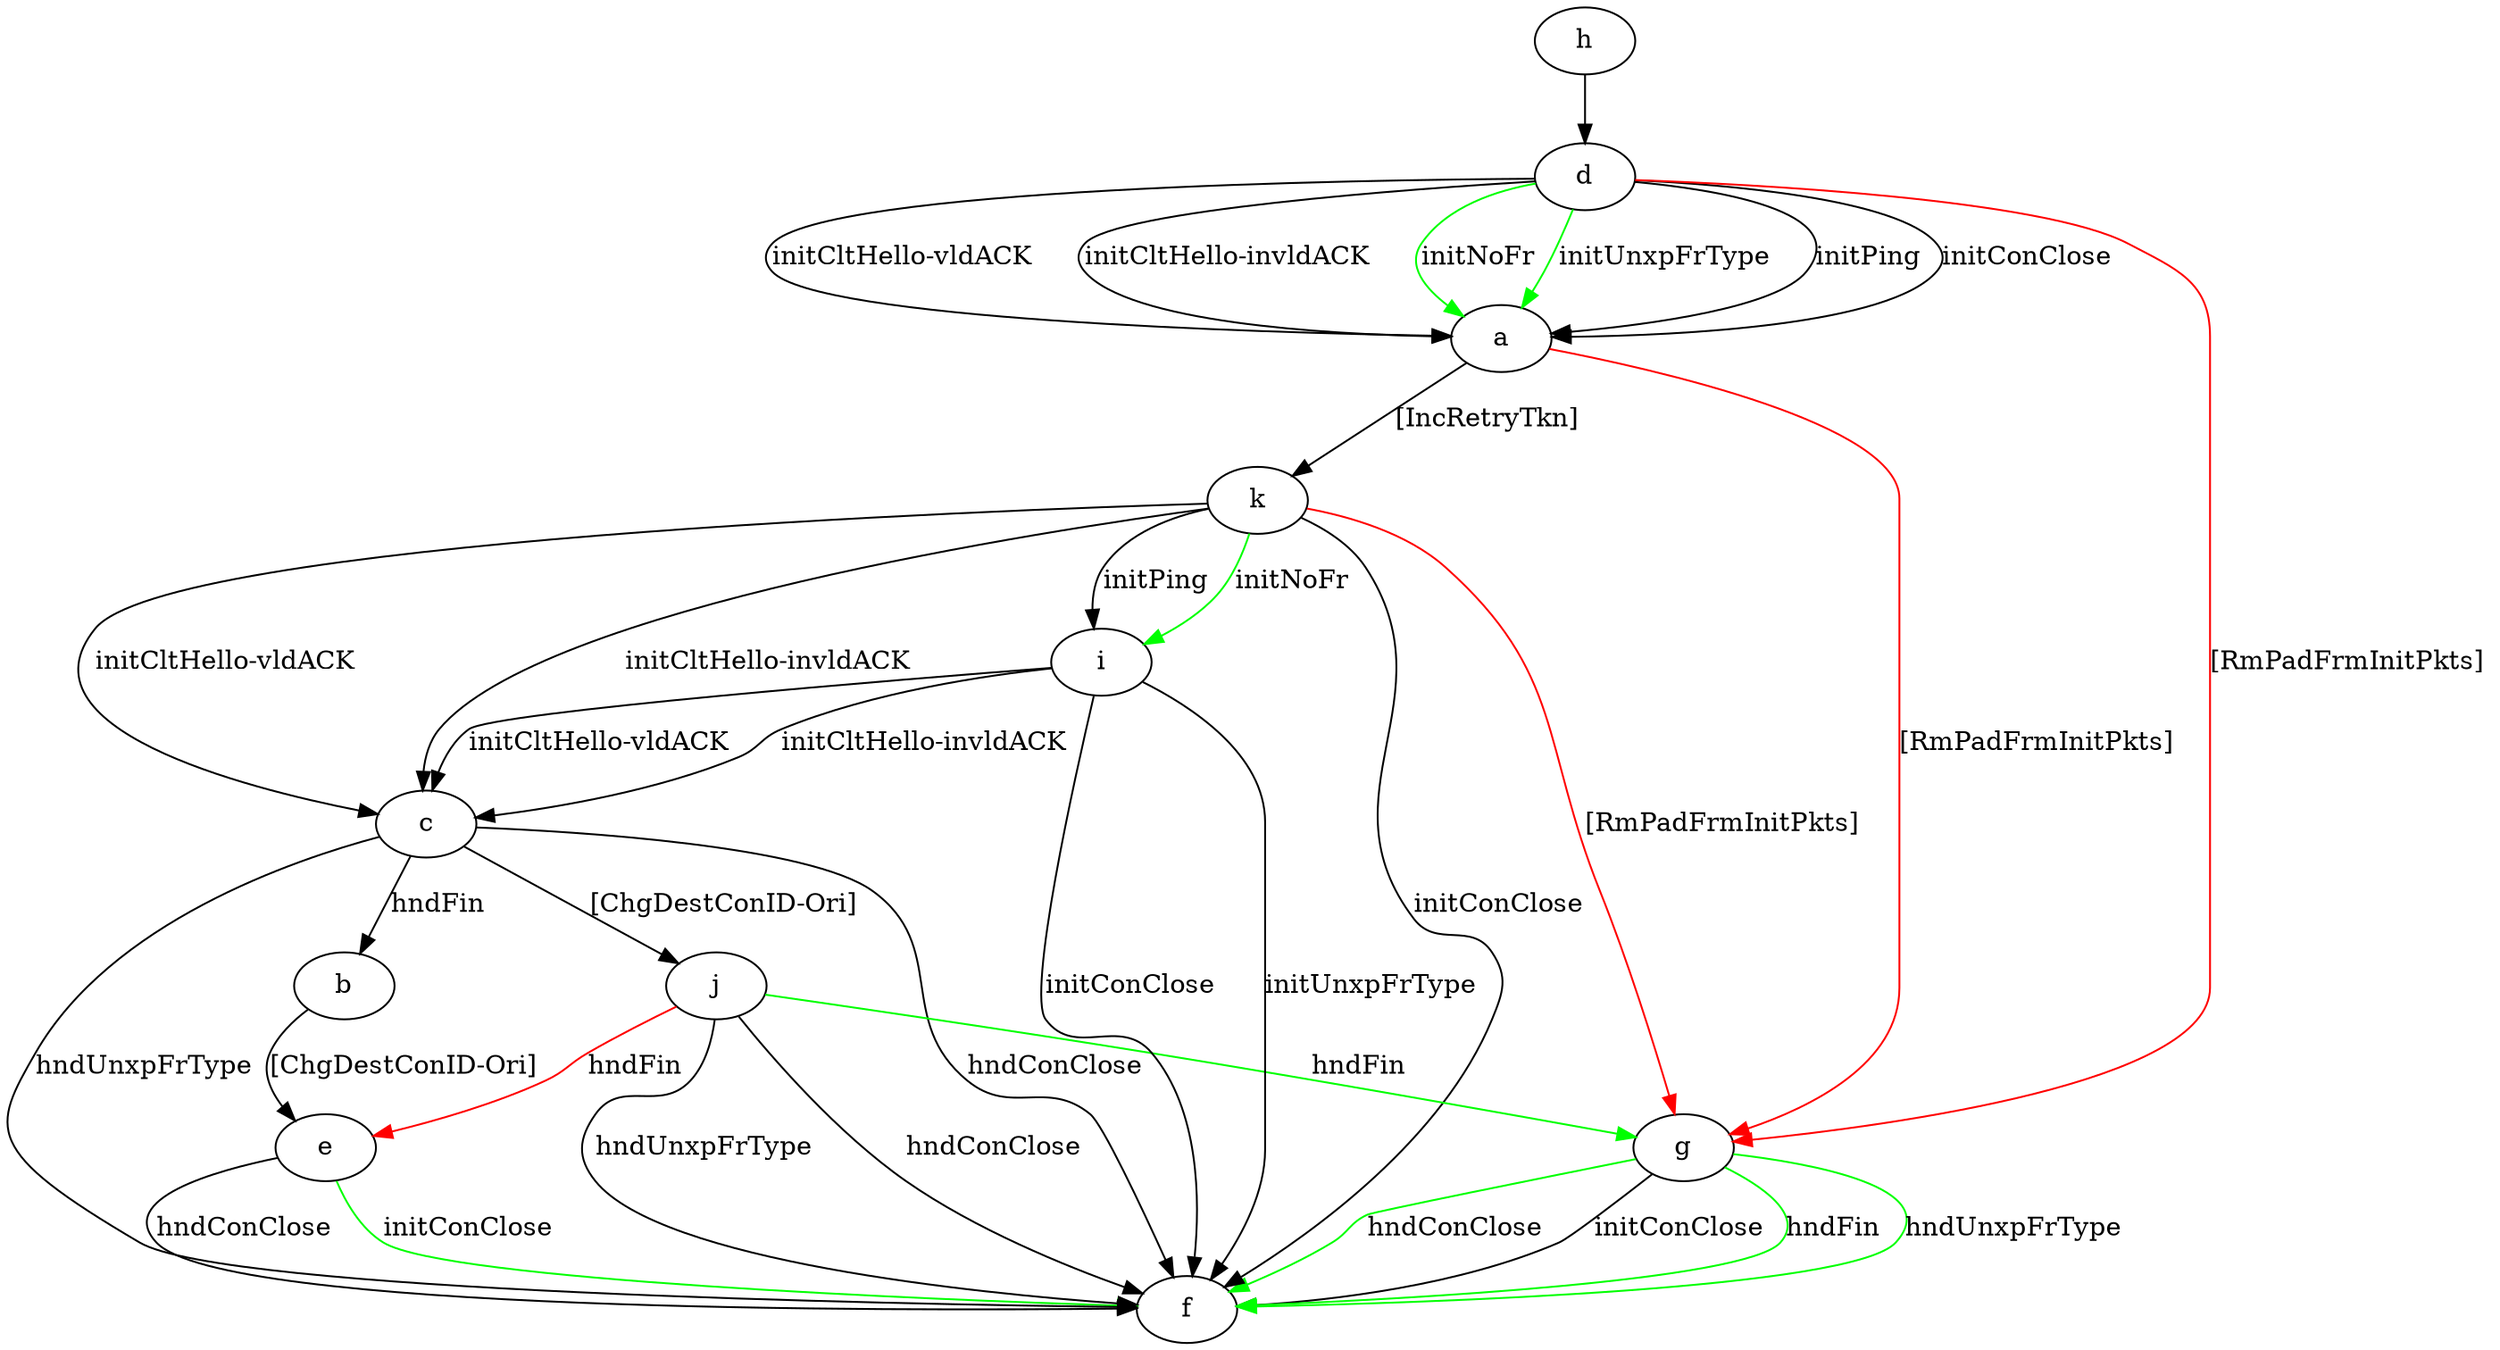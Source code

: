 digraph "" {
	a -> g	[key=0,
		color=red,
		label="[RmPadFrmInitPkts] "];
	a -> k	[key=0,
		label="[IncRetryTkn] "];
	b -> e	[key=0,
		label="[ChgDestConID-Ori] "];
	c -> b	[key=0,
		label="hndFin "];
	c -> f	[key=0,
		label="hndConClose "];
	c -> f	[key=1,
		label="hndUnxpFrType "];
	c -> j	[key=0,
		label="[ChgDestConID-Ori] "];
	d -> a	[key=0,
		label="initPing "];
	d -> a	[key=1,
		label="initConClose "];
	d -> a	[key=2,
		label="initCltHello-vldACK "];
	d -> a	[key=3,
		label="initCltHello-invldACK "];
	d -> a	[key=4,
		color=green,
		label="initNoFr "];
	d -> a	[key=5,
		color=green,
		label="initUnxpFrType "];
	d -> g	[key=0,
		color=red,
		label="[RmPadFrmInitPkts] "];
	e -> f	[key=0,
		label="hndConClose "];
	e -> f	[key=1,
		color=green,
		label="initConClose "];
	g -> f	[key=0,
		label="initConClose "];
	g -> f	[key=1,
		color=green,
		label="hndFin "];
	g -> f	[key=2,
		color=green,
		label="hndUnxpFrType "];
	g -> f	[key=3,
		color=green,
		label="hndConClose "];
	h -> d	[key=0];
	i -> c	[key=0,
		label="initCltHello-vldACK "];
	i -> c	[key=1,
		label="initCltHello-invldACK "];
	i -> f	[key=0,
		label="initConClose "];
	i -> f	[key=1,
		label="initUnxpFrType "];
	j -> e	[key=0,
		color=red,
		label="hndFin "];
	j -> f	[key=0,
		label="hndConClose "];
	j -> f	[key=1,
		label="hndUnxpFrType "];
	j -> g	[key=0,
		color=green,
		label="hndFin "];
	k -> c	[key=0,
		label="initCltHello-vldACK "];
	k -> c	[key=1,
		label="initCltHello-invldACK "];
	k -> f	[key=0,
		label="initConClose "];
	k -> g	[key=0,
		color=red,
		label="[RmPadFrmInitPkts] "];
	k -> i	[key=0,
		label="initPing "];
	k -> i	[key=1,
		color=green,
		label="initNoFr "];
}
